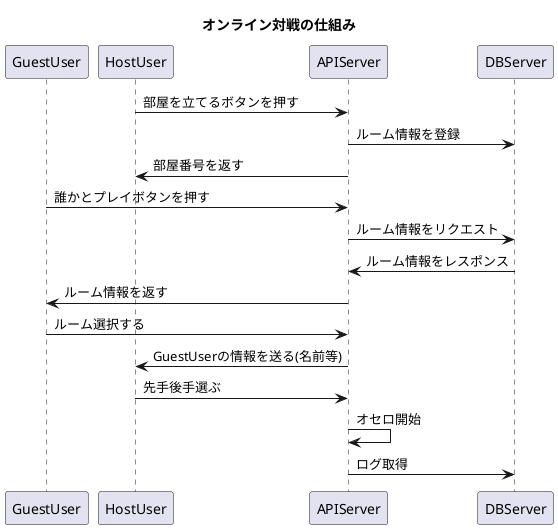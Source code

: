 @startuml
title オンライン対戦の仕組み
participant GuestUser
participant HostUser
participant APIServer
participant DBServer

HostUser -> APIServer : 部屋を立てるボタンを押す
APIServer -> DBServer : ルーム情報を登録
APIServer -> HostUser : 部屋番号を返す
GuestUser -> APIServer: 誰かとプレイボタンを押す
APIServer -> DBServer : ルーム情報をリクエスト
DBServer -> APIServer : ルーム情報をレスポンス
APIServer -> GuestUser: ルーム情報を返す
GuestUser -> APIServer: ルーム選択する
APIServer -> HostUser : GuestUserの情報を送る(名前等)
HostUser -> APIServer : 先手後手選ぶ
APIServer -> APIServer: オセロ開始
APIServer -> DBServer : ログ取得
@enduml
